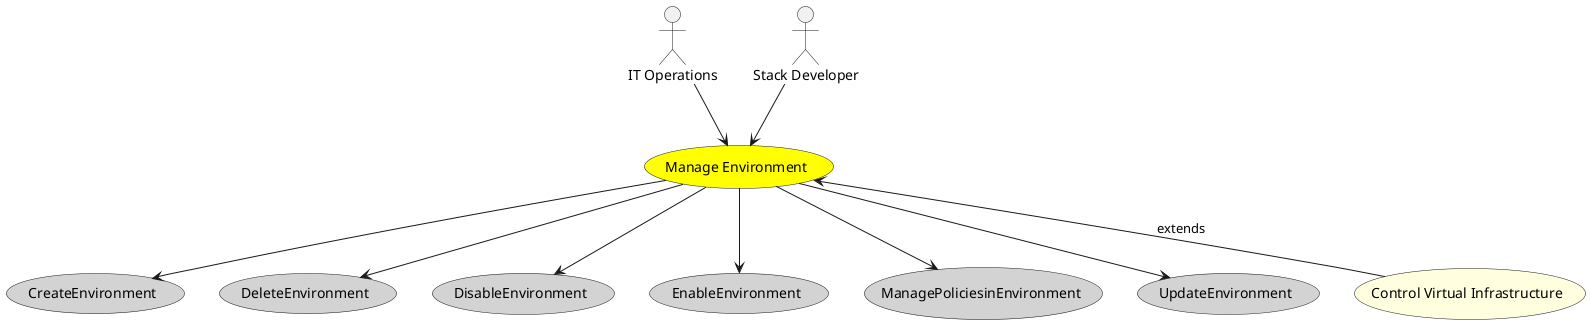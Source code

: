 @startuml


usecase "Manage Environment" as ManageEnvironment #yellow

Actor "IT Operations" as ITOperations

ITOperations --> ManageEnvironment

Actor "Stack Developer" as StackDeveloper

StackDeveloper --> ManageEnvironment



usecase "CreateEnvironment" as CreateEnvironment #lightgrey

ManageEnvironment --> CreateEnvironment

usecase "DeleteEnvironment" as DeleteEnvironment #lightgrey

ManageEnvironment --> DeleteEnvironment

usecase "DisableEnvironment" as DisableEnvironment #lightgrey

ManageEnvironment --> DisableEnvironment

usecase "EnableEnvironment" as EnableEnvironment #lightgrey

ManageEnvironment --> EnableEnvironment

usecase "ManagePoliciesinEnvironment" as ManagePoliciesinEnvironment #lightgrey

ManageEnvironment --> ManagePoliciesinEnvironment

usecase "UpdateEnvironment" as UpdateEnvironment #lightgrey

ManageEnvironment --> UpdateEnvironment



usecase "Control Virtual Infrastructure" as ControlVirtualInfrastructure #lightyellow

ManageEnvironment <-- ControlVirtualInfrastructure : extends







@enduml
